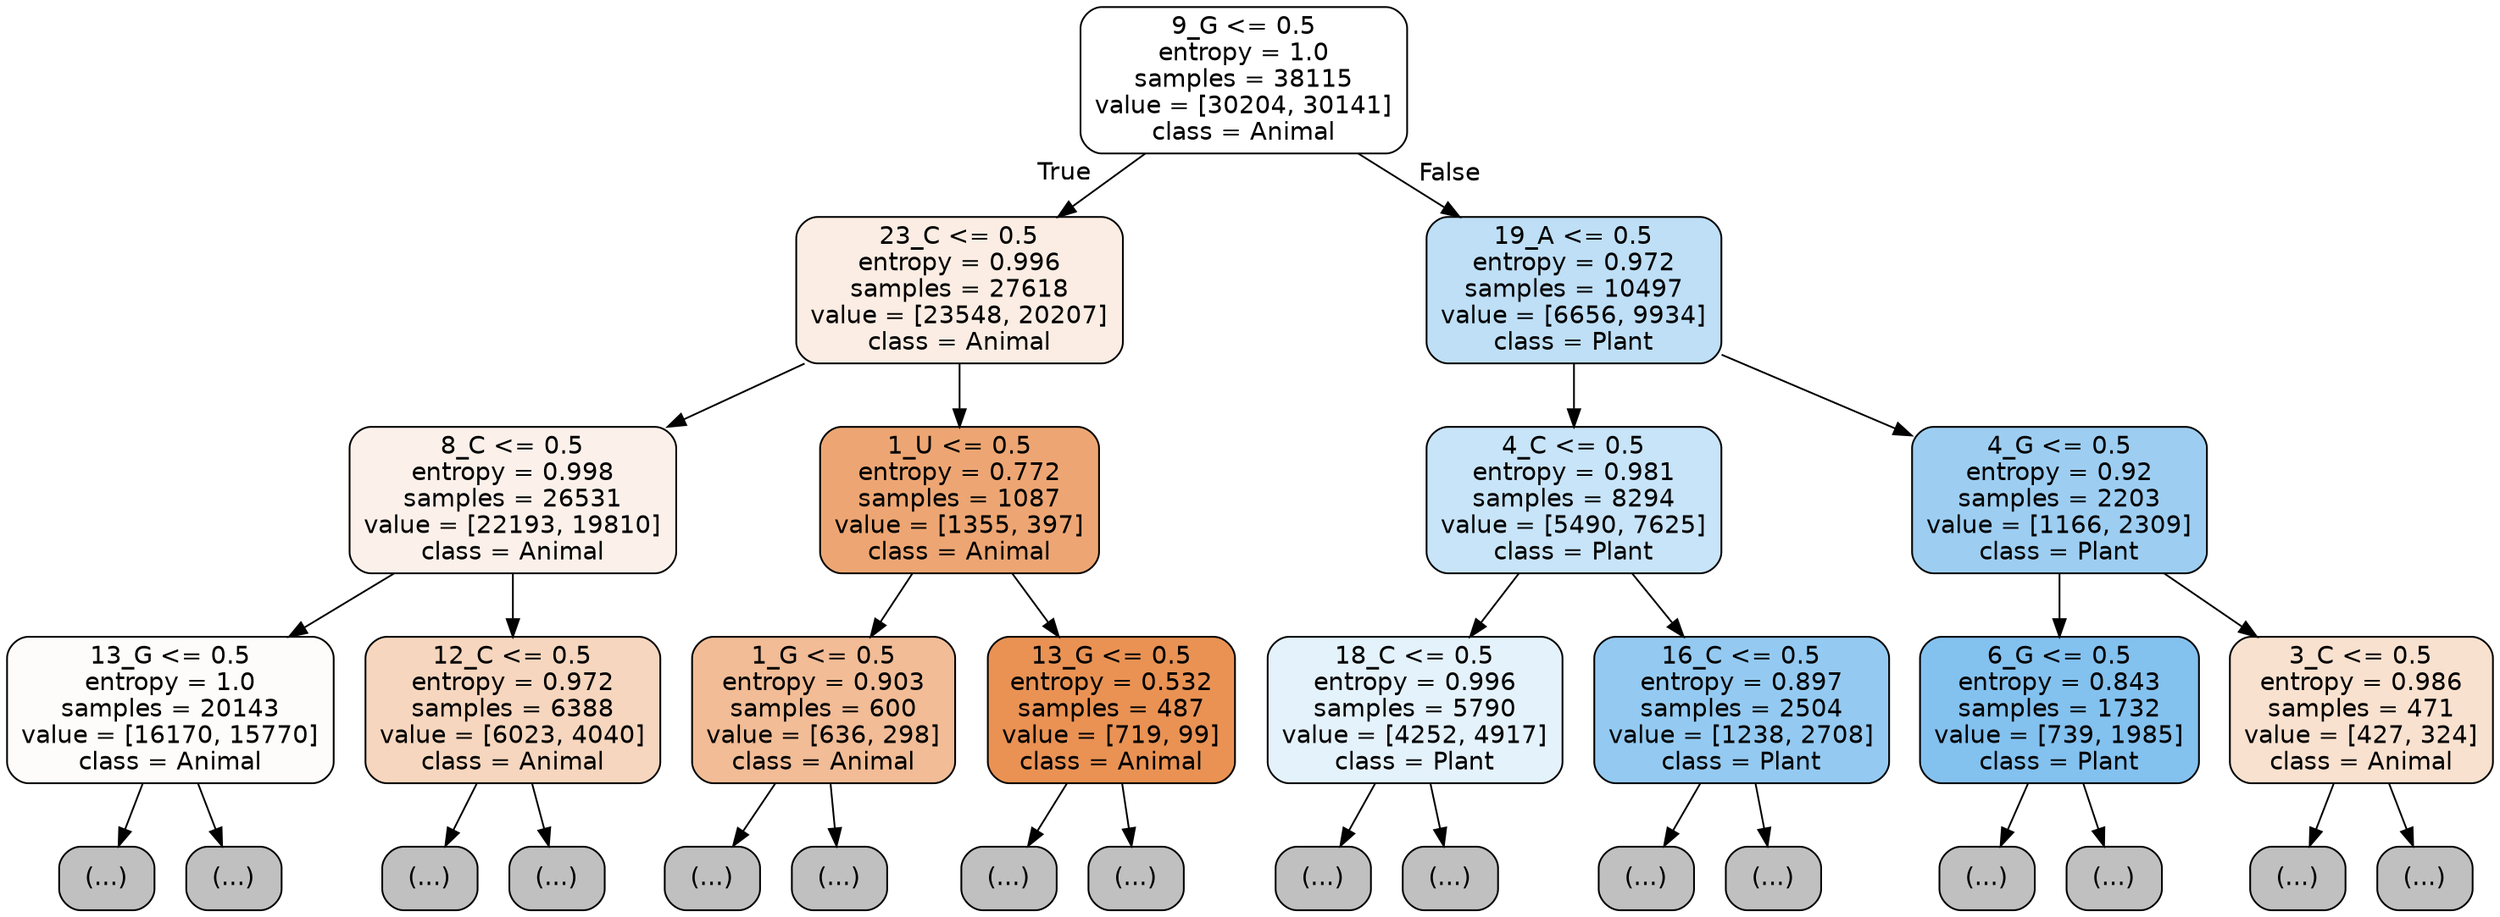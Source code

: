 digraph Tree {
node [shape=box, style="filled, rounded", color="black", fontname="helvetica"] ;
edge [fontname="helvetica"] ;
0 [label="9_G <= 0.5\nentropy = 1.0\nsamples = 38115\nvalue = [30204, 30141]\nclass = Animal", fillcolor="#ffffff"] ;
1 [label="23_C <= 0.5\nentropy = 0.996\nsamples = 27618\nvalue = [23548, 20207]\nclass = Animal", fillcolor="#fbede3"] ;
0 -> 1 [labeldistance=2.5, labelangle=45, headlabel="True"] ;
2 [label="8_C <= 0.5\nentropy = 0.998\nsamples = 26531\nvalue = [22193, 19810]\nclass = Animal", fillcolor="#fcf1ea"] ;
1 -> 2 ;
3 [label="13_G <= 0.5\nentropy = 1.0\nsamples = 20143\nvalue = [16170, 15770]\nclass = Animal", fillcolor="#fefcfa"] ;
2 -> 3 ;
4 [label="(...)", fillcolor="#C0C0C0"] ;
3 -> 4 ;
6687 [label="(...)", fillcolor="#C0C0C0"] ;
3 -> 6687 ;
9250 [label="12_C <= 0.5\nentropy = 0.972\nsamples = 6388\nvalue = [6023, 4040]\nclass = Animal", fillcolor="#f6d6be"] ;
2 -> 9250 ;
9251 [label="(...)", fillcolor="#C0C0C0"] ;
9250 -> 9251 ;
11564 [label="(...)", fillcolor="#C0C0C0"] ;
9250 -> 11564 ;
12275 [label="1_U <= 0.5\nentropy = 0.772\nsamples = 1087\nvalue = [1355, 397]\nclass = Animal", fillcolor="#eda673"] ;
1 -> 12275 ;
12276 [label="1_G <= 0.5\nentropy = 0.903\nsamples = 600\nvalue = [636, 298]\nclass = Animal", fillcolor="#f1bc96"] ;
12275 -> 12276 ;
12277 [label="(...)", fillcolor="#C0C0C0"] ;
12276 -> 12277 ;
12492 [label="(...)", fillcolor="#C0C0C0"] ;
12276 -> 12492 ;
12577 [label="13_G <= 0.5\nentropy = 0.532\nsamples = 487\nvalue = [719, 99]\nclass = Animal", fillcolor="#e99254"] ;
12275 -> 12577 ;
12578 [label="(...)", fillcolor="#C0C0C0"] ;
12577 -> 12578 ;
12691 [label="(...)", fillcolor="#C0C0C0"] ;
12577 -> 12691 ;
12754 [label="19_A <= 0.5\nentropy = 0.972\nsamples = 10497\nvalue = [6656, 9934]\nclass = Plant", fillcolor="#bedff6"] ;
0 -> 12754 [labeldistance=2.5, labelangle=-45, headlabel="False"] ;
12755 [label="4_C <= 0.5\nentropy = 0.981\nsamples = 8294\nvalue = [5490, 7625]\nclass = Plant", fillcolor="#c8e4f8"] ;
12754 -> 12755 ;
12756 [label="18_C <= 0.5\nentropy = 0.996\nsamples = 5790\nvalue = [4252, 4917]\nclass = Plant", fillcolor="#e4f2fb"] ;
12755 -> 12756 ;
12757 [label="(...)", fillcolor="#C0C0C0"] ;
12756 -> 12757 ;
14938 [label="(...)", fillcolor="#C0C0C0"] ;
12756 -> 14938 ;
15419 [label="16_C <= 0.5\nentropy = 0.897\nsamples = 2504\nvalue = [1238, 2708]\nclass = Plant", fillcolor="#94caf1"] ;
12755 -> 15419 ;
15420 [label="(...)", fillcolor="#C0C0C0"] ;
15419 -> 15420 ;
15993 [label="(...)", fillcolor="#C0C0C0"] ;
15419 -> 15993 ;
16160 [label="4_G <= 0.5\nentropy = 0.92\nsamples = 2203\nvalue = [1166, 2309]\nclass = Plant", fillcolor="#9dcef2"] ;
12754 -> 16160 ;
16161 [label="6_G <= 0.5\nentropy = 0.843\nsamples = 1732\nvalue = [739, 1985]\nclass = Plant", fillcolor="#83c1ef"] ;
16160 -> 16161 ;
16162 [label="(...)", fillcolor="#C0C0C0"] ;
16161 -> 16162 ;
16609 [label="(...)", fillcolor="#C0C0C0"] ;
16161 -> 16609 ;
16816 [label="3_C <= 0.5\nentropy = 0.986\nsamples = 471\nvalue = [427, 324]\nclass = Animal", fillcolor="#f9e1cf"] ;
16160 -> 16816 ;
16817 [label="(...)", fillcolor="#C0C0C0"] ;
16816 -> 16817 ;
17092 [label="(...)", fillcolor="#C0C0C0"] ;
16816 -> 17092 ;
}